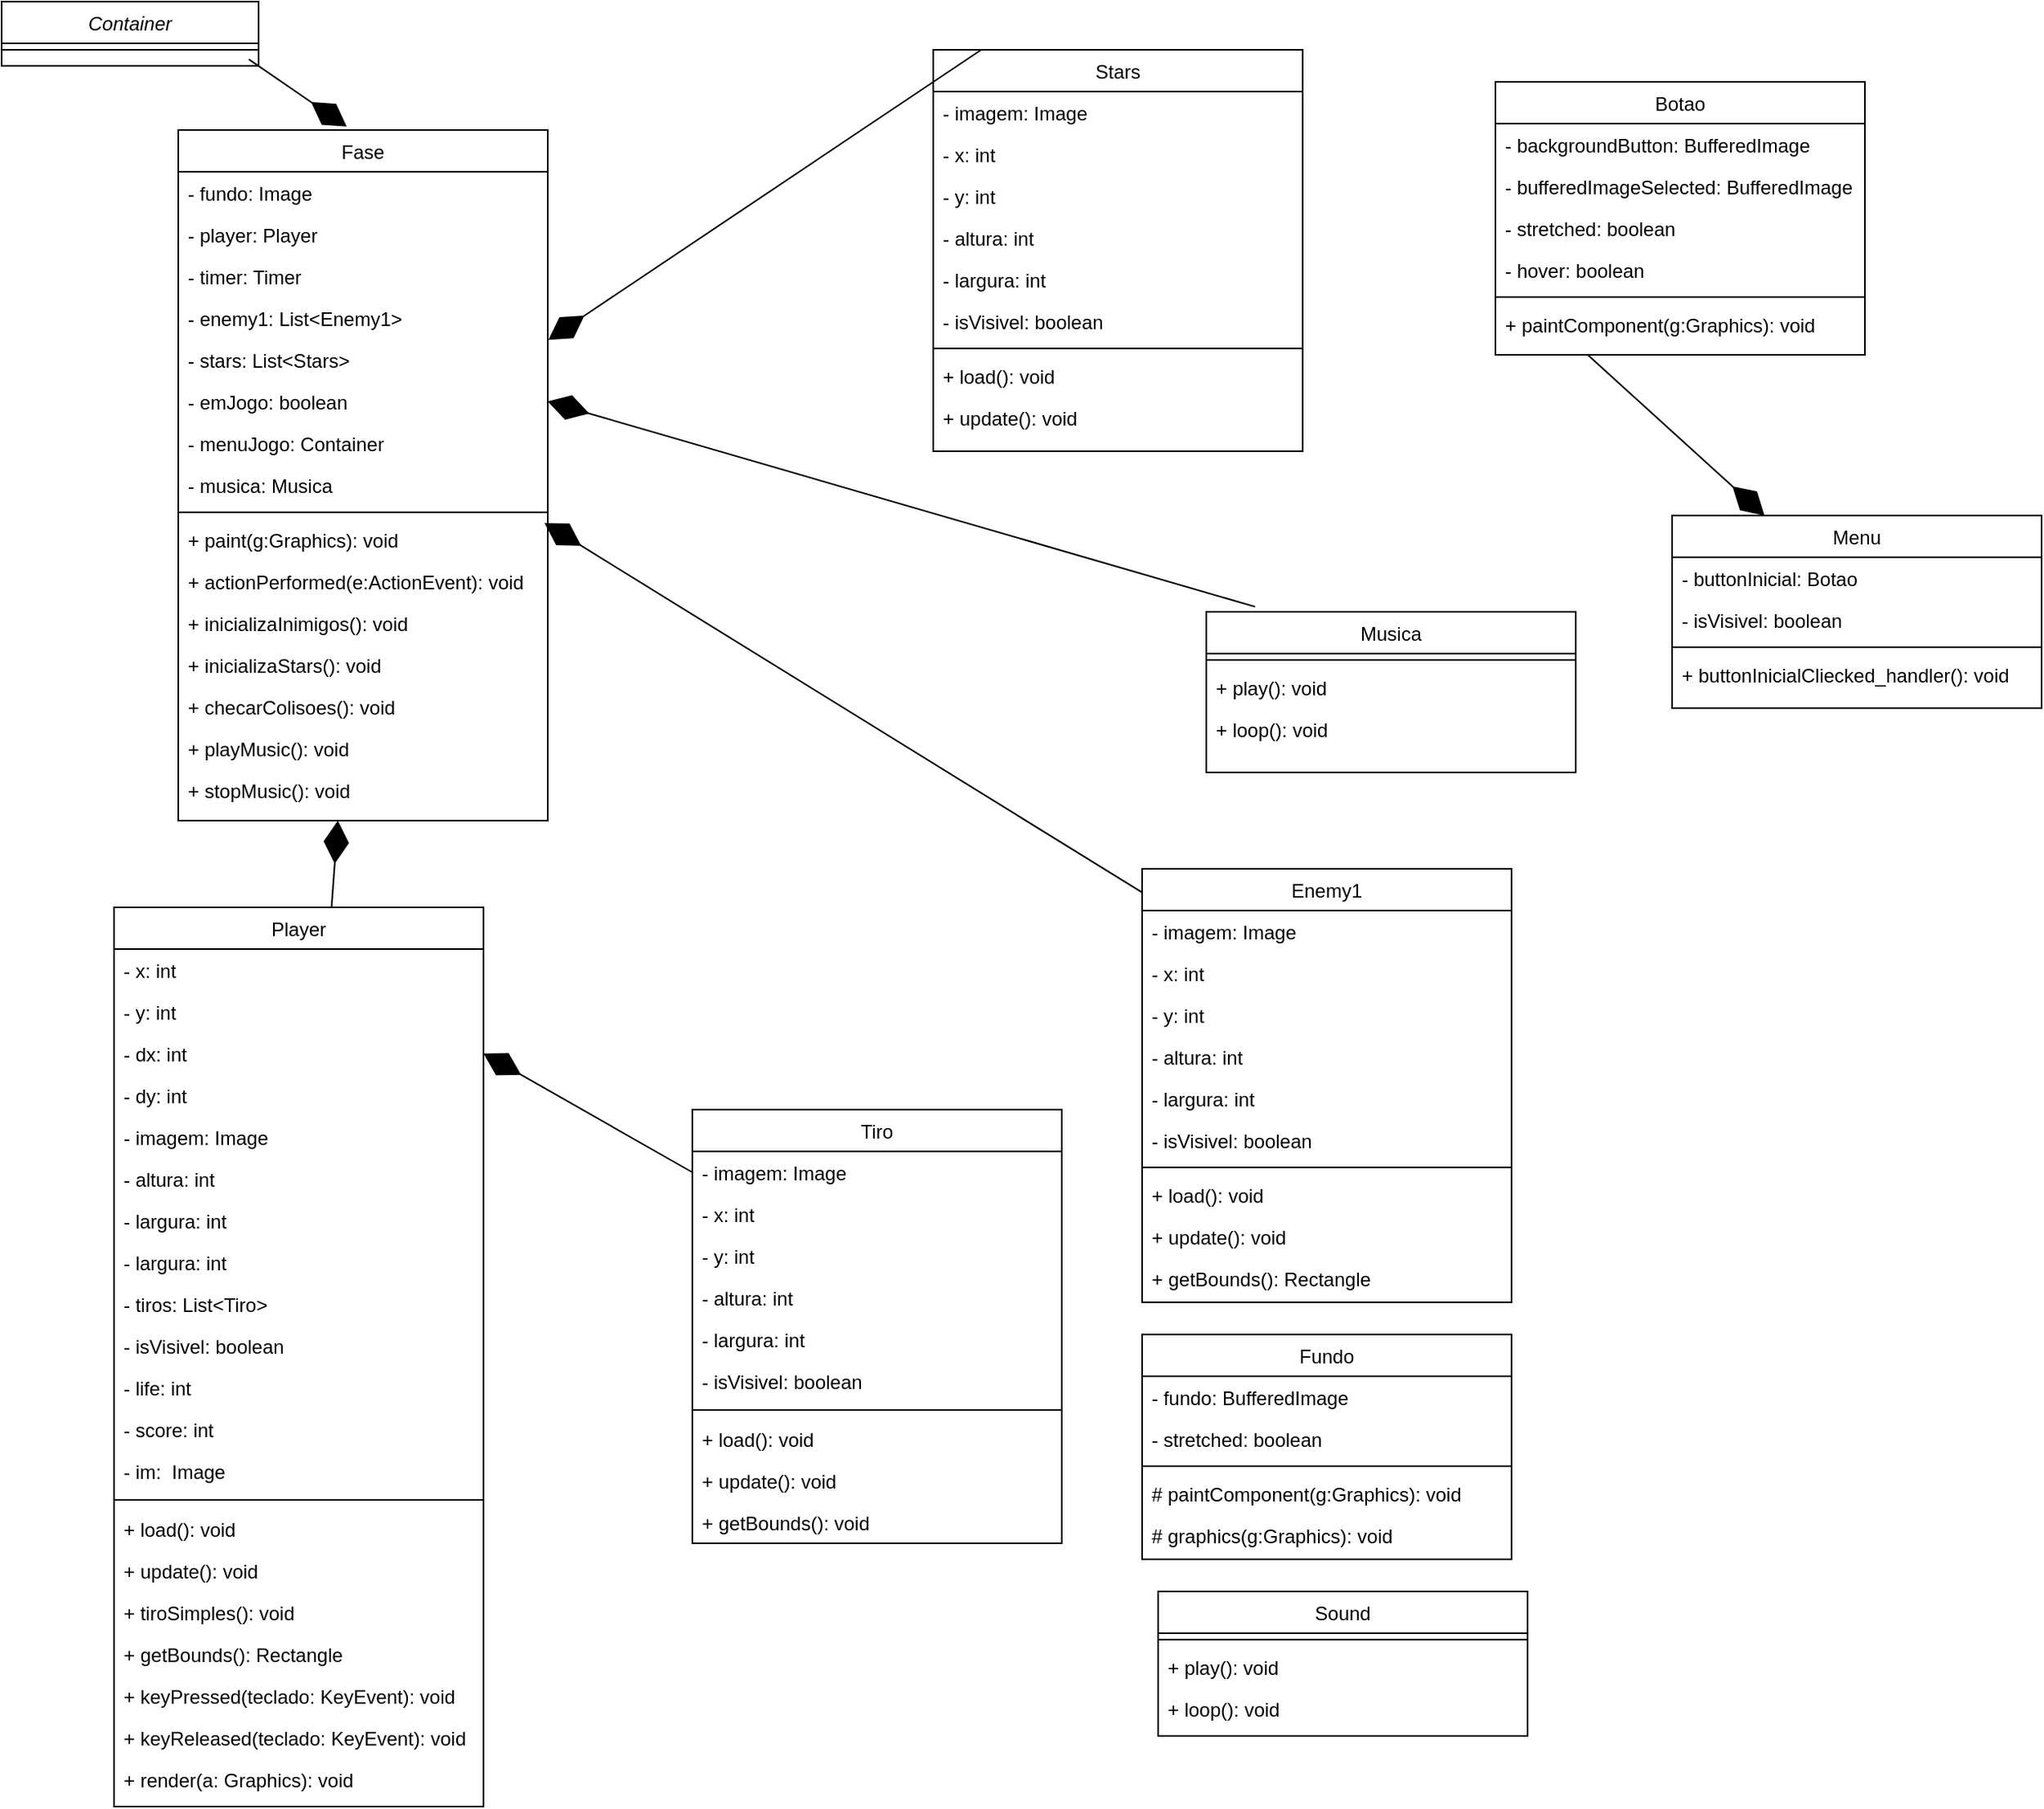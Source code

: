<mxfile version="22.1.7" type="device">
  <diagram id="C5RBs43oDa-KdzZeNtuy" name="Page-1">
    <mxGraphModel dx="1723" dy="791" grid="1" gridSize="10" guides="1" tooltips="1" connect="1" arrows="1" fold="1" page="1" pageScale="1" pageWidth="827" pageHeight="1169" math="0" shadow="0">
      <root>
        <mxCell id="WIyWlLk6GJQsqaUBKTNV-0" />
        <mxCell id="WIyWlLk6GJQsqaUBKTNV-1" parent="WIyWlLk6GJQsqaUBKTNV-0" />
        <mxCell id="zkfFHV4jXpPFQw0GAbJ--0" value="Container" style="swimlane;fontStyle=2;align=center;verticalAlign=top;childLayout=stackLayout;horizontal=1;startSize=26;horizontalStack=0;resizeParent=1;resizeLast=0;collapsible=1;marginBottom=0;rounded=0;shadow=0;strokeWidth=1;" parent="WIyWlLk6GJQsqaUBKTNV-1" vertex="1">
          <mxGeometry x="10" y="20" width="160" height="40" as="geometry">
            <mxRectangle x="230" y="140" width="160" height="26" as="alternateBounds" />
          </mxGeometry>
        </mxCell>
        <mxCell id="zkfFHV4jXpPFQw0GAbJ--4" value="" style="line;html=1;strokeWidth=1;align=left;verticalAlign=middle;spacingTop=-1;spacingLeft=3;spacingRight=3;rotatable=0;labelPosition=right;points=[];portConstraint=eastwest;" parent="zkfFHV4jXpPFQw0GAbJ--0" vertex="1">
          <mxGeometry y="26" width="160" height="8" as="geometry" />
        </mxCell>
        <mxCell id="zkfFHV4jXpPFQw0GAbJ--17" value="Fase" style="swimlane;fontStyle=0;align=center;verticalAlign=top;childLayout=stackLayout;horizontal=1;startSize=26;horizontalStack=0;resizeParent=1;resizeLast=0;collapsible=1;marginBottom=0;rounded=0;shadow=0;strokeWidth=1;" parent="WIyWlLk6GJQsqaUBKTNV-1" vertex="1">
          <mxGeometry x="120" y="100" width="230" height="430" as="geometry">
            <mxRectangle x="550" y="140" width="160" height="26" as="alternateBounds" />
          </mxGeometry>
        </mxCell>
        <mxCell id="zkfFHV4jXpPFQw0GAbJ--18" value="- fundo: Image" style="text;align=left;verticalAlign=top;spacingLeft=4;spacingRight=4;overflow=hidden;rotatable=0;points=[[0,0.5],[1,0.5]];portConstraint=eastwest;" parent="zkfFHV4jXpPFQw0GAbJ--17" vertex="1">
          <mxGeometry y="26" width="230" height="26" as="geometry" />
        </mxCell>
        <mxCell id="zkfFHV4jXpPFQw0GAbJ--19" value="- player: Player" style="text;align=left;verticalAlign=top;spacingLeft=4;spacingRight=4;overflow=hidden;rotatable=0;points=[[0,0.5],[1,0.5]];portConstraint=eastwest;rounded=0;shadow=0;html=0;" parent="zkfFHV4jXpPFQw0GAbJ--17" vertex="1">
          <mxGeometry y="52" width="230" height="26" as="geometry" />
        </mxCell>
        <mxCell id="zkfFHV4jXpPFQw0GAbJ--20" value="- timer: Timer" style="text;align=left;verticalAlign=top;spacingLeft=4;spacingRight=4;overflow=hidden;rotatable=0;points=[[0,0.5],[1,0.5]];portConstraint=eastwest;rounded=0;shadow=0;html=0;" parent="zkfFHV4jXpPFQw0GAbJ--17" vertex="1">
          <mxGeometry y="78" width="230" height="26" as="geometry" />
        </mxCell>
        <mxCell id="lLDzp_fiMt5TVScsKLt5-55" value="- enemy1: List&lt;Enemy1&gt;" style="text;align=left;verticalAlign=top;spacingLeft=4;spacingRight=4;overflow=hidden;rotatable=0;points=[[0,0.5],[1,0.5]];portConstraint=eastwest;rounded=0;shadow=0;html=0;" vertex="1" parent="zkfFHV4jXpPFQw0GAbJ--17">
          <mxGeometry y="104" width="230" height="26" as="geometry" />
        </mxCell>
        <mxCell id="lLDzp_fiMt5TVScsKLt5-57" value="- stars: List&lt;Stars&gt;" style="text;align=left;verticalAlign=top;spacingLeft=4;spacingRight=4;overflow=hidden;rotatable=0;points=[[0,0.5],[1,0.5]];portConstraint=eastwest;rounded=0;shadow=0;html=0;" vertex="1" parent="zkfFHV4jXpPFQw0GAbJ--17">
          <mxGeometry y="130" width="230" height="26" as="geometry" />
        </mxCell>
        <mxCell id="lLDzp_fiMt5TVScsKLt5-59" value="- emJogo: boolean" style="text;align=left;verticalAlign=top;spacingLeft=4;spacingRight=4;overflow=hidden;rotatable=0;points=[[0,0.5],[1,0.5]];portConstraint=eastwest;rounded=0;shadow=0;html=0;" vertex="1" parent="zkfFHV4jXpPFQw0GAbJ--17">
          <mxGeometry y="156" width="230" height="26" as="geometry" />
        </mxCell>
        <mxCell id="lLDzp_fiMt5TVScsKLt5-58" value="- menuJogo: Container" style="text;align=left;verticalAlign=top;spacingLeft=4;spacingRight=4;overflow=hidden;rotatable=0;points=[[0,0.5],[1,0.5]];portConstraint=eastwest;rounded=0;shadow=0;html=0;" vertex="1" parent="zkfFHV4jXpPFQw0GAbJ--17">
          <mxGeometry y="182" width="230" height="26" as="geometry" />
        </mxCell>
        <mxCell id="lLDzp_fiMt5TVScsKLt5-56" value="- musica: Musica" style="text;align=left;verticalAlign=top;spacingLeft=4;spacingRight=4;overflow=hidden;rotatable=0;points=[[0,0.5],[1,0.5]];portConstraint=eastwest;rounded=0;shadow=0;html=0;" vertex="1" parent="zkfFHV4jXpPFQw0GAbJ--17">
          <mxGeometry y="208" width="230" height="26" as="geometry" />
        </mxCell>
        <mxCell id="zkfFHV4jXpPFQw0GAbJ--23" value="" style="line;html=1;strokeWidth=1;align=left;verticalAlign=middle;spacingTop=-1;spacingLeft=3;spacingRight=3;rotatable=0;labelPosition=right;points=[];portConstraint=eastwest;" parent="zkfFHV4jXpPFQw0GAbJ--17" vertex="1">
          <mxGeometry y="234" width="230" height="8" as="geometry" />
        </mxCell>
        <mxCell id="zkfFHV4jXpPFQw0GAbJ--24" value="+ paint(g:Graphics): void" style="text;align=left;verticalAlign=top;spacingLeft=4;spacingRight=4;overflow=hidden;rotatable=0;points=[[0,0.5],[1,0.5]];portConstraint=eastwest;" parent="zkfFHV4jXpPFQw0GAbJ--17" vertex="1">
          <mxGeometry y="242" width="230" height="26" as="geometry" />
        </mxCell>
        <mxCell id="zkfFHV4jXpPFQw0GAbJ--25" value="+ actionPerformed(e:ActionEvent): void" style="text;align=left;verticalAlign=top;spacingLeft=4;spacingRight=4;overflow=hidden;rotatable=0;points=[[0,0.5],[1,0.5]];portConstraint=eastwest;" parent="zkfFHV4jXpPFQw0GAbJ--17" vertex="1">
          <mxGeometry y="268" width="230" height="26" as="geometry" />
        </mxCell>
        <mxCell id="lLDzp_fiMt5TVScsKLt5-60" value="+ inicializaInimigos(): void" style="text;align=left;verticalAlign=top;spacingLeft=4;spacingRight=4;overflow=hidden;rotatable=0;points=[[0,0.5],[1,0.5]];portConstraint=eastwest;" vertex="1" parent="zkfFHV4jXpPFQw0GAbJ--17">
          <mxGeometry y="294" width="230" height="26" as="geometry" />
        </mxCell>
        <mxCell id="lLDzp_fiMt5TVScsKLt5-61" value="+ inicializaStars(): void" style="text;align=left;verticalAlign=top;spacingLeft=4;spacingRight=4;overflow=hidden;rotatable=0;points=[[0,0.5],[1,0.5]];portConstraint=eastwest;" vertex="1" parent="zkfFHV4jXpPFQw0GAbJ--17">
          <mxGeometry y="320" width="230" height="26" as="geometry" />
        </mxCell>
        <mxCell id="lLDzp_fiMt5TVScsKLt5-62" value="+ checarColisoes(): void" style="text;align=left;verticalAlign=top;spacingLeft=4;spacingRight=4;overflow=hidden;rotatable=0;points=[[0,0.5],[1,0.5]];portConstraint=eastwest;" vertex="1" parent="zkfFHV4jXpPFQw0GAbJ--17">
          <mxGeometry y="346" width="230" height="26" as="geometry" />
        </mxCell>
        <mxCell id="lLDzp_fiMt5TVScsKLt5-63" value="+ playMusic(): void" style="text;align=left;verticalAlign=top;spacingLeft=4;spacingRight=4;overflow=hidden;rotatable=0;points=[[0,0.5],[1,0.5]];portConstraint=eastwest;" vertex="1" parent="zkfFHV4jXpPFQw0GAbJ--17">
          <mxGeometry y="372" width="230" height="26" as="geometry" />
        </mxCell>
        <mxCell id="lLDzp_fiMt5TVScsKLt5-64" value="+ stopMusic(): void" style="text;align=left;verticalAlign=top;spacingLeft=4;spacingRight=4;overflow=hidden;rotatable=0;points=[[0,0.5],[1,0.5]];portConstraint=eastwest;" vertex="1" parent="zkfFHV4jXpPFQw0GAbJ--17">
          <mxGeometry y="398" width="230" height="26" as="geometry" />
        </mxCell>
        <mxCell id="bRCtQ1U3XWoyZzhS3nBa-3" value="Player" style="swimlane;fontStyle=0;align=center;verticalAlign=top;childLayout=stackLayout;horizontal=1;startSize=26;horizontalStack=0;resizeParent=1;resizeLast=0;collapsible=1;marginBottom=0;rounded=0;shadow=0;strokeWidth=1;" parent="WIyWlLk6GJQsqaUBKTNV-1" vertex="1">
          <mxGeometry x="80" y="584" width="230" height="560" as="geometry">
            <mxRectangle x="280" y="130" width="160" height="26" as="alternateBounds" />
          </mxGeometry>
        </mxCell>
        <mxCell id="bRCtQ1U3XWoyZzhS3nBa-4" value="- x: int" style="text;align=left;verticalAlign=top;spacingLeft=4;spacingRight=4;overflow=hidden;rotatable=0;points=[[0,0.5],[1,0.5]];portConstraint=eastwest;" parent="bRCtQ1U3XWoyZzhS3nBa-3" vertex="1">
          <mxGeometry y="26" width="230" height="26" as="geometry" />
        </mxCell>
        <mxCell id="bRCtQ1U3XWoyZzhS3nBa-10" value="- y: int" style="text;align=left;verticalAlign=top;spacingLeft=4;spacingRight=4;overflow=hidden;rotatable=0;points=[[0,0.5],[1,0.5]];portConstraint=eastwest;" parent="bRCtQ1U3XWoyZzhS3nBa-3" vertex="1">
          <mxGeometry y="52" width="230" height="26" as="geometry" />
        </mxCell>
        <mxCell id="bRCtQ1U3XWoyZzhS3nBa-5" value="- dx: int" style="text;align=left;verticalAlign=top;spacingLeft=4;spacingRight=4;overflow=hidden;rotatable=0;points=[[0,0.5],[1,0.5]];portConstraint=eastwest;rounded=0;shadow=0;html=0;" parent="bRCtQ1U3XWoyZzhS3nBa-3" vertex="1">
          <mxGeometry y="78" width="230" height="26" as="geometry" />
        </mxCell>
        <mxCell id="bRCtQ1U3XWoyZzhS3nBa-6" value="- dy: int" style="text;align=left;verticalAlign=top;spacingLeft=4;spacingRight=4;overflow=hidden;rotatable=0;points=[[0,0.5],[1,0.5]];portConstraint=eastwest;rounded=0;shadow=0;html=0;" parent="bRCtQ1U3XWoyZzhS3nBa-3" vertex="1">
          <mxGeometry y="104" width="230" height="26" as="geometry" />
        </mxCell>
        <mxCell id="bRCtQ1U3XWoyZzhS3nBa-11" value="- imagem: Image" style="text;align=left;verticalAlign=top;spacingLeft=4;spacingRight=4;overflow=hidden;rotatable=0;points=[[0,0.5],[1,0.5]];portConstraint=eastwest;rounded=0;shadow=0;html=0;" parent="bRCtQ1U3XWoyZzhS3nBa-3" vertex="1">
          <mxGeometry y="130" width="230" height="26" as="geometry" />
        </mxCell>
        <mxCell id="bRCtQ1U3XWoyZzhS3nBa-12" value="- altura: int" style="text;align=left;verticalAlign=top;spacingLeft=4;spacingRight=4;overflow=hidden;rotatable=0;points=[[0,0.5],[1,0.5]];portConstraint=eastwest;rounded=0;shadow=0;html=0;" parent="bRCtQ1U3XWoyZzhS3nBa-3" vertex="1">
          <mxGeometry y="156" width="230" height="26" as="geometry" />
        </mxCell>
        <mxCell id="bRCtQ1U3XWoyZzhS3nBa-13" value="- largura: int" style="text;align=left;verticalAlign=top;spacingLeft=4;spacingRight=4;overflow=hidden;rotatable=0;points=[[0,0.5],[1,0.5]];portConstraint=eastwest;rounded=0;shadow=0;html=0;" parent="bRCtQ1U3XWoyZzhS3nBa-3" vertex="1">
          <mxGeometry y="182" width="230" height="26" as="geometry" />
        </mxCell>
        <mxCell id="lLDzp_fiMt5TVScsKLt5-67" value="- largura: int" style="text;align=left;verticalAlign=top;spacingLeft=4;spacingRight=4;overflow=hidden;rotatable=0;points=[[0,0.5],[1,0.5]];portConstraint=eastwest;rounded=0;shadow=0;html=0;" vertex="1" parent="bRCtQ1U3XWoyZzhS3nBa-3">
          <mxGeometry y="208" width="230" height="26" as="geometry" />
        </mxCell>
        <mxCell id="lLDzp_fiMt5TVScsKLt5-66" value="- tiros: List&lt;Tiro&gt;" style="text;align=left;verticalAlign=top;spacingLeft=4;spacingRight=4;overflow=hidden;rotatable=0;points=[[0,0.5],[1,0.5]];portConstraint=eastwest;rounded=0;shadow=0;html=0;" vertex="1" parent="bRCtQ1U3XWoyZzhS3nBa-3">
          <mxGeometry y="234" width="230" height="26" as="geometry" />
        </mxCell>
        <mxCell id="lLDzp_fiMt5TVScsKLt5-68" value="- isVisivel: boolean" style="text;align=left;verticalAlign=top;spacingLeft=4;spacingRight=4;overflow=hidden;rotatable=0;points=[[0,0.5],[1,0.5]];portConstraint=eastwest;rounded=0;shadow=0;html=0;" vertex="1" parent="bRCtQ1U3XWoyZzhS3nBa-3">
          <mxGeometry y="260" width="230" height="26" as="geometry" />
        </mxCell>
        <mxCell id="bRCtQ1U3XWoyZzhS3nBa-14" value="- life: int" style="text;align=left;verticalAlign=top;spacingLeft=4;spacingRight=4;overflow=hidden;rotatable=0;points=[[0,0.5],[1,0.5]];portConstraint=eastwest;rounded=0;shadow=0;html=0;" parent="bRCtQ1U3XWoyZzhS3nBa-3" vertex="1">
          <mxGeometry y="286" width="230" height="26" as="geometry" />
        </mxCell>
        <mxCell id="lLDzp_fiMt5TVScsKLt5-69" value="- score: int" style="text;align=left;verticalAlign=top;spacingLeft=4;spacingRight=4;overflow=hidden;rotatable=0;points=[[0,0.5],[1,0.5]];portConstraint=eastwest;rounded=0;shadow=0;html=0;" vertex="1" parent="bRCtQ1U3XWoyZzhS3nBa-3">
          <mxGeometry y="312" width="230" height="26" as="geometry" />
        </mxCell>
        <mxCell id="lLDzp_fiMt5TVScsKLt5-70" value="- im:  Image" style="text;align=left;verticalAlign=top;spacingLeft=4;spacingRight=4;overflow=hidden;rotatable=0;points=[[0,0.5],[1,0.5]];portConstraint=eastwest;rounded=0;shadow=0;html=0;" vertex="1" parent="bRCtQ1U3XWoyZzhS3nBa-3">
          <mxGeometry y="338" width="230" height="26" as="geometry" />
        </mxCell>
        <mxCell id="bRCtQ1U3XWoyZzhS3nBa-7" value="" style="line;html=1;strokeWidth=1;align=left;verticalAlign=middle;spacingTop=-1;spacingLeft=3;spacingRight=3;rotatable=0;labelPosition=right;points=[];portConstraint=eastwest;" parent="bRCtQ1U3XWoyZzhS3nBa-3" vertex="1">
          <mxGeometry y="364" width="230" height="10" as="geometry" />
        </mxCell>
        <mxCell id="bRCtQ1U3XWoyZzhS3nBa-8" value="+ load(): void" style="text;align=left;verticalAlign=top;spacingLeft=4;spacingRight=4;overflow=hidden;rotatable=0;points=[[0,0.5],[1,0.5]];portConstraint=eastwest;" parent="bRCtQ1U3XWoyZzhS3nBa-3" vertex="1">
          <mxGeometry y="374" width="230" height="26" as="geometry" />
        </mxCell>
        <mxCell id="bRCtQ1U3XWoyZzhS3nBa-9" value="+ update(): void" style="text;align=left;verticalAlign=top;spacingLeft=4;spacingRight=4;overflow=hidden;rotatable=0;points=[[0,0.5],[1,0.5]];portConstraint=eastwest;" parent="bRCtQ1U3XWoyZzhS3nBa-3" vertex="1">
          <mxGeometry y="400" width="230" height="26" as="geometry" />
        </mxCell>
        <mxCell id="bRCtQ1U3XWoyZzhS3nBa-15" value="+ tiroSimples(): void" style="text;align=left;verticalAlign=top;spacingLeft=4;spacingRight=4;overflow=hidden;rotatable=0;points=[[0,0.5],[1,0.5]];portConstraint=eastwest;" parent="bRCtQ1U3XWoyZzhS3nBa-3" vertex="1">
          <mxGeometry y="426" width="230" height="26" as="geometry" />
        </mxCell>
        <mxCell id="lLDzp_fiMt5TVScsKLt5-71" value="+ getBounds(): Rectangle" style="text;align=left;verticalAlign=top;spacingLeft=4;spacingRight=4;overflow=hidden;rotatable=0;points=[[0,0.5],[1,0.5]];portConstraint=eastwest;" vertex="1" parent="bRCtQ1U3XWoyZzhS3nBa-3">
          <mxGeometry y="452" width="230" height="26" as="geometry" />
        </mxCell>
        <mxCell id="bRCtQ1U3XWoyZzhS3nBa-16" value="+ keyPressed(teclado: KeyEvent): void" style="text;align=left;verticalAlign=top;spacingLeft=4;spacingRight=4;overflow=hidden;rotatable=0;points=[[0,0.5],[1,0.5]];portConstraint=eastwest;" parent="bRCtQ1U3XWoyZzhS3nBa-3" vertex="1">
          <mxGeometry y="478" width="230" height="26" as="geometry" />
        </mxCell>
        <mxCell id="bRCtQ1U3XWoyZzhS3nBa-17" value="+ keyReleased(teclado: KeyEvent): void" style="text;align=left;verticalAlign=top;spacingLeft=4;spacingRight=4;overflow=hidden;rotatable=0;points=[[0,0.5],[1,0.5]];portConstraint=eastwest;" parent="bRCtQ1U3XWoyZzhS3nBa-3" vertex="1">
          <mxGeometry y="504" width="230" height="26" as="geometry" />
        </mxCell>
        <mxCell id="lLDzp_fiMt5TVScsKLt5-72" value="+ render(a: Graphics): void" style="text;align=left;verticalAlign=top;spacingLeft=4;spacingRight=4;overflow=hidden;rotatable=0;points=[[0,0.5],[1,0.5]];portConstraint=eastwest;" vertex="1" parent="bRCtQ1U3XWoyZzhS3nBa-3">
          <mxGeometry y="530" width="230" height="26" as="geometry" />
        </mxCell>
        <mxCell id="bRCtQ1U3XWoyZzhS3nBa-18" value="Tiro" style="swimlane;fontStyle=0;align=center;verticalAlign=top;childLayout=stackLayout;horizontal=1;startSize=26;horizontalStack=0;resizeParent=1;resizeLast=0;collapsible=1;marginBottom=0;rounded=0;shadow=0;strokeWidth=1;" parent="WIyWlLk6GJQsqaUBKTNV-1" vertex="1">
          <mxGeometry x="440" y="710" width="230" height="270" as="geometry">
            <mxRectangle x="550" y="140" width="160" height="26" as="alternateBounds" />
          </mxGeometry>
        </mxCell>
        <mxCell id="bRCtQ1U3XWoyZzhS3nBa-19" value="- imagem: Image" style="text;align=left;verticalAlign=top;spacingLeft=4;spacingRight=4;overflow=hidden;rotatable=0;points=[[0,0.5],[1,0.5]];portConstraint=eastwest;" parent="bRCtQ1U3XWoyZzhS3nBa-18" vertex="1">
          <mxGeometry y="26" width="230" height="26" as="geometry" />
        </mxCell>
        <mxCell id="bRCtQ1U3XWoyZzhS3nBa-20" value="- x: int" style="text;align=left;verticalAlign=top;spacingLeft=4;spacingRight=4;overflow=hidden;rotatable=0;points=[[0,0.5],[1,0.5]];portConstraint=eastwest;" parent="bRCtQ1U3XWoyZzhS3nBa-18" vertex="1">
          <mxGeometry y="52" width="230" height="26" as="geometry" />
        </mxCell>
        <mxCell id="bRCtQ1U3XWoyZzhS3nBa-21" value="- y: int" style="text;align=left;verticalAlign=top;spacingLeft=4;spacingRight=4;overflow=hidden;rotatable=0;points=[[0,0.5],[1,0.5]];portConstraint=eastwest;rounded=0;shadow=0;html=0;" parent="bRCtQ1U3XWoyZzhS3nBa-18" vertex="1">
          <mxGeometry y="78" width="230" height="26" as="geometry" />
        </mxCell>
        <mxCell id="bRCtQ1U3XWoyZzhS3nBa-24" value="- altura: int" style="text;align=left;verticalAlign=top;spacingLeft=4;spacingRight=4;overflow=hidden;rotatable=0;points=[[0,0.5],[1,0.5]];portConstraint=eastwest;rounded=0;shadow=0;html=0;" parent="bRCtQ1U3XWoyZzhS3nBa-18" vertex="1">
          <mxGeometry y="104" width="230" height="26" as="geometry" />
        </mxCell>
        <mxCell id="bRCtQ1U3XWoyZzhS3nBa-25" value="- largura: int" style="text;align=left;verticalAlign=top;spacingLeft=4;spacingRight=4;overflow=hidden;rotatable=0;points=[[0,0.5],[1,0.5]];portConstraint=eastwest;rounded=0;shadow=0;html=0;" parent="bRCtQ1U3XWoyZzhS3nBa-18" vertex="1">
          <mxGeometry y="130" width="230" height="26" as="geometry" />
        </mxCell>
        <mxCell id="bRCtQ1U3XWoyZzhS3nBa-26" value="- isVisivel: boolean" style="text;align=left;verticalAlign=top;spacingLeft=4;spacingRight=4;overflow=hidden;rotatable=0;points=[[0,0.5],[1,0.5]];portConstraint=eastwest;rounded=0;shadow=0;html=0;" parent="bRCtQ1U3XWoyZzhS3nBa-18" vertex="1">
          <mxGeometry y="156" width="230" height="26" as="geometry" />
        </mxCell>
        <mxCell id="bRCtQ1U3XWoyZzhS3nBa-27" value="" style="line;html=1;strokeWidth=1;align=left;verticalAlign=middle;spacingTop=-1;spacingLeft=3;spacingRight=3;rotatable=0;labelPosition=right;points=[];portConstraint=eastwest;" parent="bRCtQ1U3XWoyZzhS3nBa-18" vertex="1">
          <mxGeometry y="182" width="230" height="10" as="geometry" />
        </mxCell>
        <mxCell id="bRCtQ1U3XWoyZzhS3nBa-28" value="+ load(): void" style="text;align=left;verticalAlign=top;spacingLeft=4;spacingRight=4;overflow=hidden;rotatable=0;points=[[0,0.5],[1,0.5]];portConstraint=eastwest;" parent="bRCtQ1U3XWoyZzhS3nBa-18" vertex="1">
          <mxGeometry y="192" width="230" height="26" as="geometry" />
        </mxCell>
        <mxCell id="bRCtQ1U3XWoyZzhS3nBa-29" value="+ update(): void" style="text;align=left;verticalAlign=top;spacingLeft=4;spacingRight=4;overflow=hidden;rotatable=0;points=[[0,0.5],[1,0.5]];portConstraint=eastwest;" parent="bRCtQ1U3XWoyZzhS3nBa-18" vertex="1">
          <mxGeometry y="218" width="230" height="26" as="geometry" />
        </mxCell>
        <mxCell id="lLDzp_fiMt5TVScsKLt5-79" value="+ getBounds(): void" style="text;align=left;verticalAlign=top;spacingLeft=4;spacingRight=4;overflow=hidden;rotatable=0;points=[[0,0.5],[1,0.5]];portConstraint=eastwest;" vertex="1" parent="bRCtQ1U3XWoyZzhS3nBa-18">
          <mxGeometry y="244" width="230" height="26" as="geometry" />
        </mxCell>
        <mxCell id="lLDzp_fiMt5TVScsKLt5-0" value="Botao" style="swimlane;fontStyle=0;align=center;verticalAlign=top;childLayout=stackLayout;horizontal=1;startSize=26;horizontalStack=0;resizeParent=1;resizeLast=0;collapsible=1;marginBottom=0;rounded=0;shadow=0;strokeWidth=1;" vertex="1" parent="WIyWlLk6GJQsqaUBKTNV-1">
          <mxGeometry x="940" y="70" width="230" height="170" as="geometry">
            <mxRectangle x="550" y="140" width="160" height="26" as="alternateBounds" />
          </mxGeometry>
        </mxCell>
        <mxCell id="lLDzp_fiMt5TVScsKLt5-1" value="- backgroundButton: BufferedImage " style="text;align=left;verticalAlign=top;spacingLeft=4;spacingRight=4;overflow=hidden;rotatable=0;points=[[0,0.5],[1,0.5]];portConstraint=eastwest;" vertex="1" parent="lLDzp_fiMt5TVScsKLt5-0">
          <mxGeometry y="26" width="230" height="26" as="geometry" />
        </mxCell>
        <mxCell id="lLDzp_fiMt5TVScsKLt5-2" value="- bufferedImageSelected: BufferedImage " style="text;align=left;verticalAlign=top;spacingLeft=4;spacingRight=4;overflow=hidden;rotatable=0;points=[[0,0.5],[1,0.5]];portConstraint=eastwest;rounded=0;shadow=0;html=0;" vertex="1" parent="lLDzp_fiMt5TVScsKLt5-0">
          <mxGeometry y="52" width="230" height="26" as="geometry" />
        </mxCell>
        <mxCell id="lLDzp_fiMt5TVScsKLt5-3" value="- stretched: boolean" style="text;align=left;verticalAlign=top;spacingLeft=4;spacingRight=4;overflow=hidden;rotatable=0;points=[[0,0.5],[1,0.5]];portConstraint=eastwest;rounded=0;shadow=0;html=0;" vertex="1" parent="lLDzp_fiMt5TVScsKLt5-0">
          <mxGeometry y="78" width="230" height="26" as="geometry" />
        </mxCell>
        <mxCell id="lLDzp_fiMt5TVScsKLt5-49" value="- hover: boolean" style="text;align=left;verticalAlign=top;spacingLeft=4;spacingRight=4;overflow=hidden;rotatable=0;points=[[0,0.5],[1,0.5]];portConstraint=eastwest;rounded=0;shadow=0;html=0;" vertex="1" parent="lLDzp_fiMt5TVScsKLt5-0">
          <mxGeometry y="104" width="230" height="26" as="geometry" />
        </mxCell>
        <mxCell id="lLDzp_fiMt5TVScsKLt5-4" value="" style="line;html=1;strokeWidth=1;align=left;verticalAlign=middle;spacingTop=-1;spacingLeft=3;spacingRight=3;rotatable=0;labelPosition=right;points=[];portConstraint=eastwest;" vertex="1" parent="lLDzp_fiMt5TVScsKLt5-0">
          <mxGeometry y="130" width="230" height="8" as="geometry" />
        </mxCell>
        <mxCell id="lLDzp_fiMt5TVScsKLt5-5" value="+ paintComponent(g:Graphics): void" style="text;align=left;verticalAlign=top;spacingLeft=4;spacingRight=4;overflow=hidden;rotatable=0;points=[[0,0.5],[1,0.5]];portConstraint=eastwest;" vertex="1" parent="lLDzp_fiMt5TVScsKLt5-0">
          <mxGeometry y="138" width="230" height="26" as="geometry" />
        </mxCell>
        <mxCell id="lLDzp_fiMt5TVScsKLt5-7" value="Enemy1" style="swimlane;fontStyle=0;align=center;verticalAlign=top;childLayout=stackLayout;horizontal=1;startSize=26;horizontalStack=0;resizeParent=1;resizeLast=0;collapsible=1;marginBottom=0;rounded=0;shadow=0;strokeWidth=1;" vertex="1" parent="WIyWlLk6GJQsqaUBKTNV-1">
          <mxGeometry x="720" y="560" width="230" height="270" as="geometry">
            <mxRectangle x="550" y="140" width="160" height="26" as="alternateBounds" />
          </mxGeometry>
        </mxCell>
        <mxCell id="lLDzp_fiMt5TVScsKLt5-8" value="- imagem: Image" style="text;align=left;verticalAlign=top;spacingLeft=4;spacingRight=4;overflow=hidden;rotatable=0;points=[[0,0.5],[1,0.5]];portConstraint=eastwest;" vertex="1" parent="lLDzp_fiMt5TVScsKLt5-7">
          <mxGeometry y="26" width="230" height="26" as="geometry" />
        </mxCell>
        <mxCell id="lLDzp_fiMt5TVScsKLt5-9" value="- x: int" style="text;align=left;verticalAlign=top;spacingLeft=4;spacingRight=4;overflow=hidden;rotatable=0;points=[[0,0.5],[1,0.5]];portConstraint=eastwest;rounded=0;shadow=0;html=0;" vertex="1" parent="lLDzp_fiMt5TVScsKLt5-7">
          <mxGeometry y="52" width="230" height="26" as="geometry" />
        </mxCell>
        <mxCell id="lLDzp_fiMt5TVScsKLt5-50" value="- y: int" style="text;align=left;verticalAlign=top;spacingLeft=4;spacingRight=4;overflow=hidden;rotatable=0;points=[[0,0.5],[1,0.5]];portConstraint=eastwest;rounded=0;shadow=0;html=0;" vertex="1" parent="lLDzp_fiMt5TVScsKLt5-7">
          <mxGeometry y="78" width="230" height="26" as="geometry" />
        </mxCell>
        <mxCell id="lLDzp_fiMt5TVScsKLt5-51" value="- altura: int" style="text;align=left;verticalAlign=top;spacingLeft=4;spacingRight=4;overflow=hidden;rotatable=0;points=[[0,0.5],[1,0.5]];portConstraint=eastwest;rounded=0;shadow=0;html=0;" vertex="1" parent="lLDzp_fiMt5TVScsKLt5-7">
          <mxGeometry y="104" width="230" height="26" as="geometry" />
        </mxCell>
        <mxCell id="lLDzp_fiMt5TVScsKLt5-52" value="- largura: int" style="text;align=left;verticalAlign=top;spacingLeft=4;spacingRight=4;overflow=hidden;rotatable=0;points=[[0,0.5],[1,0.5]];portConstraint=eastwest;rounded=0;shadow=0;html=0;" vertex="1" parent="lLDzp_fiMt5TVScsKLt5-7">
          <mxGeometry y="130" width="230" height="26" as="geometry" />
        </mxCell>
        <mxCell id="lLDzp_fiMt5TVScsKLt5-10" value="- isVisivel: boolean" style="text;align=left;verticalAlign=top;spacingLeft=4;spacingRight=4;overflow=hidden;rotatable=0;points=[[0,0.5],[1,0.5]];portConstraint=eastwest;rounded=0;shadow=0;html=0;" vertex="1" parent="lLDzp_fiMt5TVScsKLt5-7">
          <mxGeometry y="156" width="230" height="26" as="geometry" />
        </mxCell>
        <mxCell id="lLDzp_fiMt5TVScsKLt5-11" value="" style="line;html=1;strokeWidth=1;align=left;verticalAlign=middle;spacingTop=-1;spacingLeft=3;spacingRight=3;rotatable=0;labelPosition=right;points=[];portConstraint=eastwest;" vertex="1" parent="lLDzp_fiMt5TVScsKLt5-7">
          <mxGeometry y="182" width="230" height="8" as="geometry" />
        </mxCell>
        <mxCell id="lLDzp_fiMt5TVScsKLt5-12" value="+ load(): void" style="text;align=left;verticalAlign=top;spacingLeft=4;spacingRight=4;overflow=hidden;rotatable=0;points=[[0,0.5],[1,0.5]];portConstraint=eastwest;" vertex="1" parent="lLDzp_fiMt5TVScsKLt5-7">
          <mxGeometry y="190" width="230" height="26" as="geometry" />
        </mxCell>
        <mxCell id="lLDzp_fiMt5TVScsKLt5-13" value="+ update(): void" style="text;align=left;verticalAlign=top;spacingLeft=4;spacingRight=4;overflow=hidden;rotatable=0;points=[[0,0.5],[1,0.5]];portConstraint=eastwest;" vertex="1" parent="lLDzp_fiMt5TVScsKLt5-7">
          <mxGeometry y="216" width="230" height="26" as="geometry" />
        </mxCell>
        <mxCell id="lLDzp_fiMt5TVScsKLt5-53" value="+ getBounds(): Rectangle" style="text;align=left;verticalAlign=top;spacingLeft=4;spacingRight=4;overflow=hidden;rotatable=0;points=[[0,0.5],[1,0.5]];portConstraint=eastwest;" vertex="1" parent="lLDzp_fiMt5TVScsKLt5-7">
          <mxGeometry y="242" width="230" height="26" as="geometry" />
        </mxCell>
        <mxCell id="lLDzp_fiMt5TVScsKLt5-14" value="Fundo" style="swimlane;fontStyle=0;align=center;verticalAlign=top;childLayout=stackLayout;horizontal=1;startSize=26;horizontalStack=0;resizeParent=1;resizeLast=0;collapsible=1;marginBottom=0;rounded=0;shadow=0;strokeWidth=1;" vertex="1" parent="WIyWlLk6GJQsqaUBKTNV-1">
          <mxGeometry x="720" y="850" width="230" height="140" as="geometry">
            <mxRectangle x="550" y="140" width="160" height="26" as="alternateBounds" />
          </mxGeometry>
        </mxCell>
        <mxCell id="lLDzp_fiMt5TVScsKLt5-15" value="- fundo: BufferedImage" style="text;align=left;verticalAlign=top;spacingLeft=4;spacingRight=4;overflow=hidden;rotatable=0;points=[[0,0.5],[1,0.5]];portConstraint=eastwest;" vertex="1" parent="lLDzp_fiMt5TVScsKLt5-14">
          <mxGeometry y="26" width="230" height="26" as="geometry" />
        </mxCell>
        <mxCell id="lLDzp_fiMt5TVScsKLt5-16" value="- stretched: boolean" style="text;align=left;verticalAlign=top;spacingLeft=4;spacingRight=4;overflow=hidden;rotatable=0;points=[[0,0.5],[1,0.5]];portConstraint=eastwest;rounded=0;shadow=0;html=0;" vertex="1" parent="lLDzp_fiMt5TVScsKLt5-14">
          <mxGeometry y="52" width="230" height="26" as="geometry" />
        </mxCell>
        <mxCell id="lLDzp_fiMt5TVScsKLt5-18" value="" style="line;html=1;strokeWidth=1;align=left;verticalAlign=middle;spacingTop=-1;spacingLeft=3;spacingRight=3;rotatable=0;labelPosition=right;points=[];portConstraint=eastwest;" vertex="1" parent="lLDzp_fiMt5TVScsKLt5-14">
          <mxGeometry y="78" width="230" height="8" as="geometry" />
        </mxCell>
        <mxCell id="lLDzp_fiMt5TVScsKLt5-19" value="# paintComponent(g:Graphics): void" style="text;align=left;verticalAlign=top;spacingLeft=4;spacingRight=4;overflow=hidden;rotatable=0;points=[[0,0.5],[1,0.5]];portConstraint=eastwest;" vertex="1" parent="lLDzp_fiMt5TVScsKLt5-14">
          <mxGeometry y="86" width="230" height="26" as="geometry" />
        </mxCell>
        <mxCell id="lLDzp_fiMt5TVScsKLt5-20" value="# graphics(g:Graphics): void" style="text;align=left;verticalAlign=top;spacingLeft=4;spacingRight=4;overflow=hidden;rotatable=0;points=[[0,0.5],[1,0.5]];portConstraint=eastwest;" vertex="1" parent="lLDzp_fiMt5TVScsKLt5-14">
          <mxGeometry y="112" width="230" height="26" as="geometry" />
        </mxCell>
        <mxCell id="lLDzp_fiMt5TVScsKLt5-21" value="Musica" style="swimlane;fontStyle=0;align=center;verticalAlign=top;childLayout=stackLayout;horizontal=1;startSize=26;horizontalStack=0;resizeParent=1;resizeLast=0;collapsible=1;marginBottom=0;rounded=0;shadow=0;strokeWidth=1;" vertex="1" parent="WIyWlLk6GJQsqaUBKTNV-1">
          <mxGeometry x="760" y="400" width="230" height="100" as="geometry">
            <mxRectangle x="550" y="140" width="160" height="26" as="alternateBounds" />
          </mxGeometry>
        </mxCell>
        <mxCell id="lLDzp_fiMt5TVScsKLt5-25" value="" style="line;html=1;strokeWidth=1;align=left;verticalAlign=middle;spacingTop=-1;spacingLeft=3;spacingRight=3;rotatable=0;labelPosition=right;points=[];portConstraint=eastwest;" vertex="1" parent="lLDzp_fiMt5TVScsKLt5-21">
          <mxGeometry y="26" width="230" height="8" as="geometry" />
        </mxCell>
        <mxCell id="lLDzp_fiMt5TVScsKLt5-26" value="+ play(): void" style="text;align=left;verticalAlign=top;spacingLeft=4;spacingRight=4;overflow=hidden;rotatable=0;points=[[0,0.5],[1,0.5]];portConstraint=eastwest;" vertex="1" parent="lLDzp_fiMt5TVScsKLt5-21">
          <mxGeometry y="34" width="230" height="26" as="geometry" />
        </mxCell>
        <mxCell id="lLDzp_fiMt5TVScsKLt5-27" value="+ loop(): void" style="text;align=left;verticalAlign=top;spacingLeft=4;spacingRight=4;overflow=hidden;rotatable=0;points=[[0,0.5],[1,0.5]];portConstraint=eastwest;" vertex="1" parent="lLDzp_fiMt5TVScsKLt5-21">
          <mxGeometry y="60" width="230" height="26" as="geometry" />
        </mxCell>
        <mxCell id="lLDzp_fiMt5TVScsKLt5-28" value="Menu" style="swimlane;fontStyle=0;align=center;verticalAlign=top;childLayout=stackLayout;horizontal=1;startSize=26;horizontalStack=0;resizeParent=1;resizeLast=0;collapsible=1;marginBottom=0;rounded=0;shadow=0;strokeWidth=1;" vertex="1" parent="WIyWlLk6GJQsqaUBKTNV-1">
          <mxGeometry x="1050" y="340" width="230" height="120" as="geometry">
            <mxRectangle x="550" y="140" width="160" height="26" as="alternateBounds" />
          </mxGeometry>
        </mxCell>
        <mxCell id="lLDzp_fiMt5TVScsKLt5-29" value="- buttonInicial: Botao" style="text;align=left;verticalAlign=top;spacingLeft=4;spacingRight=4;overflow=hidden;rotatable=0;points=[[0,0.5],[1,0.5]];portConstraint=eastwest;" vertex="1" parent="lLDzp_fiMt5TVScsKLt5-28">
          <mxGeometry y="26" width="230" height="26" as="geometry" />
        </mxCell>
        <mxCell id="lLDzp_fiMt5TVScsKLt5-30" value="- isVisivel: boolean" style="text;align=left;verticalAlign=top;spacingLeft=4;spacingRight=4;overflow=hidden;rotatable=0;points=[[0,0.5],[1,0.5]];portConstraint=eastwest;rounded=0;shadow=0;html=0;" vertex="1" parent="lLDzp_fiMt5TVScsKLt5-28">
          <mxGeometry y="52" width="230" height="26" as="geometry" />
        </mxCell>
        <mxCell id="lLDzp_fiMt5TVScsKLt5-32" value="" style="line;html=1;strokeWidth=1;align=left;verticalAlign=middle;spacingTop=-1;spacingLeft=3;spacingRight=3;rotatable=0;labelPosition=right;points=[];portConstraint=eastwest;" vertex="1" parent="lLDzp_fiMt5TVScsKLt5-28">
          <mxGeometry y="78" width="230" height="8" as="geometry" />
        </mxCell>
        <mxCell id="lLDzp_fiMt5TVScsKLt5-33" value="+ buttonInicialCliecked_handler(): void" style="text;align=left;verticalAlign=top;spacingLeft=4;spacingRight=4;overflow=hidden;rotatable=0;points=[[0,0.5],[1,0.5]];portConstraint=eastwest;" vertex="1" parent="lLDzp_fiMt5TVScsKLt5-28">
          <mxGeometry y="86" width="230" height="26" as="geometry" />
        </mxCell>
        <mxCell id="lLDzp_fiMt5TVScsKLt5-35" value="Sound" style="swimlane;fontStyle=0;align=center;verticalAlign=top;childLayout=stackLayout;horizontal=1;startSize=26;horizontalStack=0;resizeParent=1;resizeLast=0;collapsible=1;marginBottom=0;rounded=0;shadow=0;strokeWidth=1;" vertex="1" parent="WIyWlLk6GJQsqaUBKTNV-1">
          <mxGeometry x="730" y="1010" width="230" height="90" as="geometry">
            <mxRectangle x="550" y="140" width="160" height="26" as="alternateBounds" />
          </mxGeometry>
        </mxCell>
        <mxCell id="lLDzp_fiMt5TVScsKLt5-39" value="" style="line;html=1;strokeWidth=1;align=left;verticalAlign=middle;spacingTop=-1;spacingLeft=3;spacingRight=3;rotatable=0;labelPosition=right;points=[];portConstraint=eastwest;" vertex="1" parent="lLDzp_fiMt5TVScsKLt5-35">
          <mxGeometry y="26" width="230" height="8" as="geometry" />
        </mxCell>
        <mxCell id="lLDzp_fiMt5TVScsKLt5-40" value="+ play(): void" style="text;align=left;verticalAlign=top;spacingLeft=4;spacingRight=4;overflow=hidden;rotatable=0;points=[[0,0.5],[1,0.5]];portConstraint=eastwest;" vertex="1" parent="lLDzp_fiMt5TVScsKLt5-35">
          <mxGeometry y="34" width="230" height="26" as="geometry" />
        </mxCell>
        <mxCell id="lLDzp_fiMt5TVScsKLt5-41" value="+ loop(): void" style="text;align=left;verticalAlign=top;spacingLeft=4;spacingRight=4;overflow=hidden;rotatable=0;points=[[0,0.5],[1,0.5]];portConstraint=eastwest;" vertex="1" parent="lLDzp_fiMt5TVScsKLt5-35">
          <mxGeometry y="60" width="230" height="26" as="geometry" />
        </mxCell>
        <mxCell id="lLDzp_fiMt5TVScsKLt5-42" value="Stars" style="swimlane;fontStyle=0;align=center;verticalAlign=top;childLayout=stackLayout;horizontal=1;startSize=26;horizontalStack=0;resizeParent=1;resizeLast=0;collapsible=1;marginBottom=0;rounded=0;shadow=0;strokeWidth=1;" vertex="1" parent="WIyWlLk6GJQsqaUBKTNV-1">
          <mxGeometry x="590" y="50" width="230" height="250" as="geometry">
            <mxRectangle x="550" y="140" width="160" height="26" as="alternateBounds" />
          </mxGeometry>
        </mxCell>
        <mxCell id="lLDzp_fiMt5TVScsKLt5-43" value="- imagem: Image" style="text;align=left;verticalAlign=top;spacingLeft=4;spacingRight=4;overflow=hidden;rotatable=0;points=[[0,0.5],[1,0.5]];portConstraint=eastwest;" vertex="1" parent="lLDzp_fiMt5TVScsKLt5-42">
          <mxGeometry y="26" width="230" height="26" as="geometry" />
        </mxCell>
        <mxCell id="lLDzp_fiMt5TVScsKLt5-44" value="- x: int" style="text;align=left;verticalAlign=top;spacingLeft=4;spacingRight=4;overflow=hidden;rotatable=0;points=[[0,0.5],[1,0.5]];portConstraint=eastwest;rounded=0;shadow=0;html=0;" vertex="1" parent="lLDzp_fiMt5TVScsKLt5-42">
          <mxGeometry y="52" width="230" height="26" as="geometry" />
        </mxCell>
        <mxCell id="lLDzp_fiMt5TVScsKLt5-75" value="- y: int" style="text;align=left;verticalAlign=top;spacingLeft=4;spacingRight=4;overflow=hidden;rotatable=0;points=[[0,0.5],[1,0.5]];portConstraint=eastwest;rounded=0;shadow=0;html=0;" vertex="1" parent="lLDzp_fiMt5TVScsKLt5-42">
          <mxGeometry y="78" width="230" height="26" as="geometry" />
        </mxCell>
        <mxCell id="lLDzp_fiMt5TVScsKLt5-76" value="- altura: int" style="text;align=left;verticalAlign=top;spacingLeft=4;spacingRight=4;overflow=hidden;rotatable=0;points=[[0,0.5],[1,0.5]];portConstraint=eastwest;rounded=0;shadow=0;html=0;" vertex="1" parent="lLDzp_fiMt5TVScsKLt5-42">
          <mxGeometry y="104" width="230" height="26" as="geometry" />
        </mxCell>
        <mxCell id="lLDzp_fiMt5TVScsKLt5-45" value="- largura: int" style="text;align=left;verticalAlign=top;spacingLeft=4;spacingRight=4;overflow=hidden;rotatable=0;points=[[0,0.5],[1,0.5]];portConstraint=eastwest;rounded=0;shadow=0;html=0;" vertex="1" parent="lLDzp_fiMt5TVScsKLt5-42">
          <mxGeometry y="130" width="230" height="26" as="geometry" />
        </mxCell>
        <mxCell id="lLDzp_fiMt5TVScsKLt5-77" value="- isVisivel: boolean" style="text;align=left;verticalAlign=top;spacingLeft=4;spacingRight=4;overflow=hidden;rotatable=0;points=[[0,0.5],[1,0.5]];portConstraint=eastwest;rounded=0;shadow=0;html=0;" vertex="1" parent="lLDzp_fiMt5TVScsKLt5-42">
          <mxGeometry y="156" width="230" height="26" as="geometry" />
        </mxCell>
        <mxCell id="lLDzp_fiMt5TVScsKLt5-46" value="" style="line;html=1;strokeWidth=1;align=left;verticalAlign=middle;spacingTop=-1;spacingLeft=3;spacingRight=3;rotatable=0;labelPosition=right;points=[];portConstraint=eastwest;" vertex="1" parent="lLDzp_fiMt5TVScsKLt5-42">
          <mxGeometry y="182" width="230" height="8" as="geometry" />
        </mxCell>
        <mxCell id="lLDzp_fiMt5TVScsKLt5-47" value="+ load(): void" style="text;align=left;verticalAlign=top;spacingLeft=4;spacingRight=4;overflow=hidden;rotatable=0;points=[[0,0.5],[1,0.5]];portConstraint=eastwest;" vertex="1" parent="lLDzp_fiMt5TVScsKLt5-42">
          <mxGeometry y="190" width="230" height="26" as="geometry" />
        </mxCell>
        <mxCell id="lLDzp_fiMt5TVScsKLt5-48" value="+ update(): void" style="text;align=left;verticalAlign=top;spacingLeft=4;spacingRight=4;overflow=hidden;rotatable=0;points=[[0,0.5],[1,0.5]];portConstraint=eastwest;" vertex="1" parent="lLDzp_fiMt5TVScsKLt5-42">
          <mxGeometry y="216" width="230" height="26" as="geometry" />
        </mxCell>
        <mxCell id="lLDzp_fiMt5TVScsKLt5-80" value="" style="endArrow=diamondThin;endFill=1;endSize=24;html=1;rounded=0;" edge="1" parent="WIyWlLk6GJQsqaUBKTNV-1" source="bRCtQ1U3XWoyZzhS3nBa-3" target="zkfFHV4jXpPFQw0GAbJ--17">
          <mxGeometry width="160" relative="1" as="geometry">
            <mxPoint x="190" y="340" as="sourcePoint" />
            <mxPoint x="350" y="340" as="targetPoint" />
          </mxGeometry>
        </mxCell>
        <mxCell id="lLDzp_fiMt5TVScsKLt5-82" value="" style="endArrow=diamondThin;endFill=1;endSize=24;html=1;rounded=0;exitX=0.13;exitY=0;exitDx=0;exitDy=0;exitPerimeter=0;entryX=1.002;entryY=0.022;entryDx=0;entryDy=0;entryPerimeter=0;" edge="1" parent="WIyWlLk6GJQsqaUBKTNV-1" source="lLDzp_fiMt5TVScsKLt5-42" target="lLDzp_fiMt5TVScsKLt5-57">
          <mxGeometry width="160" relative="1" as="geometry">
            <mxPoint x="650" y="360" as="sourcePoint" />
            <mxPoint x="810" y="360" as="targetPoint" />
          </mxGeometry>
        </mxCell>
        <mxCell id="lLDzp_fiMt5TVScsKLt5-83" value="" style="endArrow=diamondThin;endFill=1;endSize=24;html=1;rounded=0;exitX=0.962;exitY=1.239;exitDx=0;exitDy=0;exitPerimeter=0;entryX=0.456;entryY=-0.005;entryDx=0;entryDy=0;entryPerimeter=0;" edge="1" parent="WIyWlLk6GJQsqaUBKTNV-1" source="zkfFHV4jXpPFQw0GAbJ--4" target="zkfFHV4jXpPFQw0GAbJ--17">
          <mxGeometry width="160" relative="1" as="geometry">
            <mxPoint x="960" y="450" as="sourcePoint" />
            <mxPoint x="1120" y="450" as="targetPoint" />
          </mxGeometry>
        </mxCell>
        <mxCell id="lLDzp_fiMt5TVScsKLt5-84" value="" style="endArrow=diamondThin;endFill=1;endSize=24;html=1;rounded=0;exitX=0.132;exitY=-0.032;exitDx=0;exitDy=0;exitPerimeter=0;entryX=1;entryY=0.5;entryDx=0;entryDy=0;" edge="1" parent="WIyWlLk6GJQsqaUBKTNV-1" source="lLDzp_fiMt5TVScsKLt5-21" target="lLDzp_fiMt5TVScsKLt5-59">
          <mxGeometry width="160" relative="1" as="geometry">
            <mxPoint x="1050" y="540" as="sourcePoint" />
            <mxPoint x="1210" y="540" as="targetPoint" />
          </mxGeometry>
        </mxCell>
        <mxCell id="lLDzp_fiMt5TVScsKLt5-85" value="" style="endArrow=diamondThin;endFill=1;endSize=24;html=1;rounded=0;exitX=0;exitY=0.5;exitDx=0;exitDy=0;entryX=1;entryY=0.5;entryDx=0;entryDy=0;" edge="1" parent="WIyWlLk6GJQsqaUBKTNV-1" source="bRCtQ1U3XWoyZzhS3nBa-19" target="bRCtQ1U3XWoyZzhS3nBa-5">
          <mxGeometry width="160" relative="1" as="geometry">
            <mxPoint x="520" y="490" as="sourcePoint" />
            <mxPoint x="680" y="490" as="targetPoint" />
          </mxGeometry>
        </mxCell>
        <mxCell id="lLDzp_fiMt5TVScsKLt5-86" value="" style="endArrow=diamondThin;endFill=1;endSize=24;html=1;rounded=0;exitX=0.25;exitY=1;exitDx=0;exitDy=0;entryX=0.25;entryY=0;entryDx=0;entryDy=0;" edge="1" parent="WIyWlLk6GJQsqaUBKTNV-1" source="lLDzp_fiMt5TVScsKLt5-0" target="lLDzp_fiMt5TVScsKLt5-28">
          <mxGeometry width="160" relative="1" as="geometry">
            <mxPoint x="1020" y="350" as="sourcePoint" />
            <mxPoint x="1180" y="350" as="targetPoint" />
          </mxGeometry>
        </mxCell>
        <mxCell id="lLDzp_fiMt5TVScsKLt5-87" value="" style="endArrow=diamondThin;endFill=1;endSize=24;html=1;rounded=0;exitX=-0.001;exitY=0.054;exitDx=0;exitDy=0;exitPerimeter=0;entryX=0.991;entryY=0.103;entryDx=0;entryDy=0;entryPerimeter=0;" edge="1" parent="WIyWlLk6GJQsqaUBKTNV-1" source="lLDzp_fiMt5TVScsKLt5-7" target="zkfFHV4jXpPFQw0GAbJ--24">
          <mxGeometry width="160" relative="1" as="geometry">
            <mxPoint x="550" y="460" as="sourcePoint" />
            <mxPoint x="710" y="460" as="targetPoint" />
          </mxGeometry>
        </mxCell>
      </root>
    </mxGraphModel>
  </diagram>
</mxfile>
